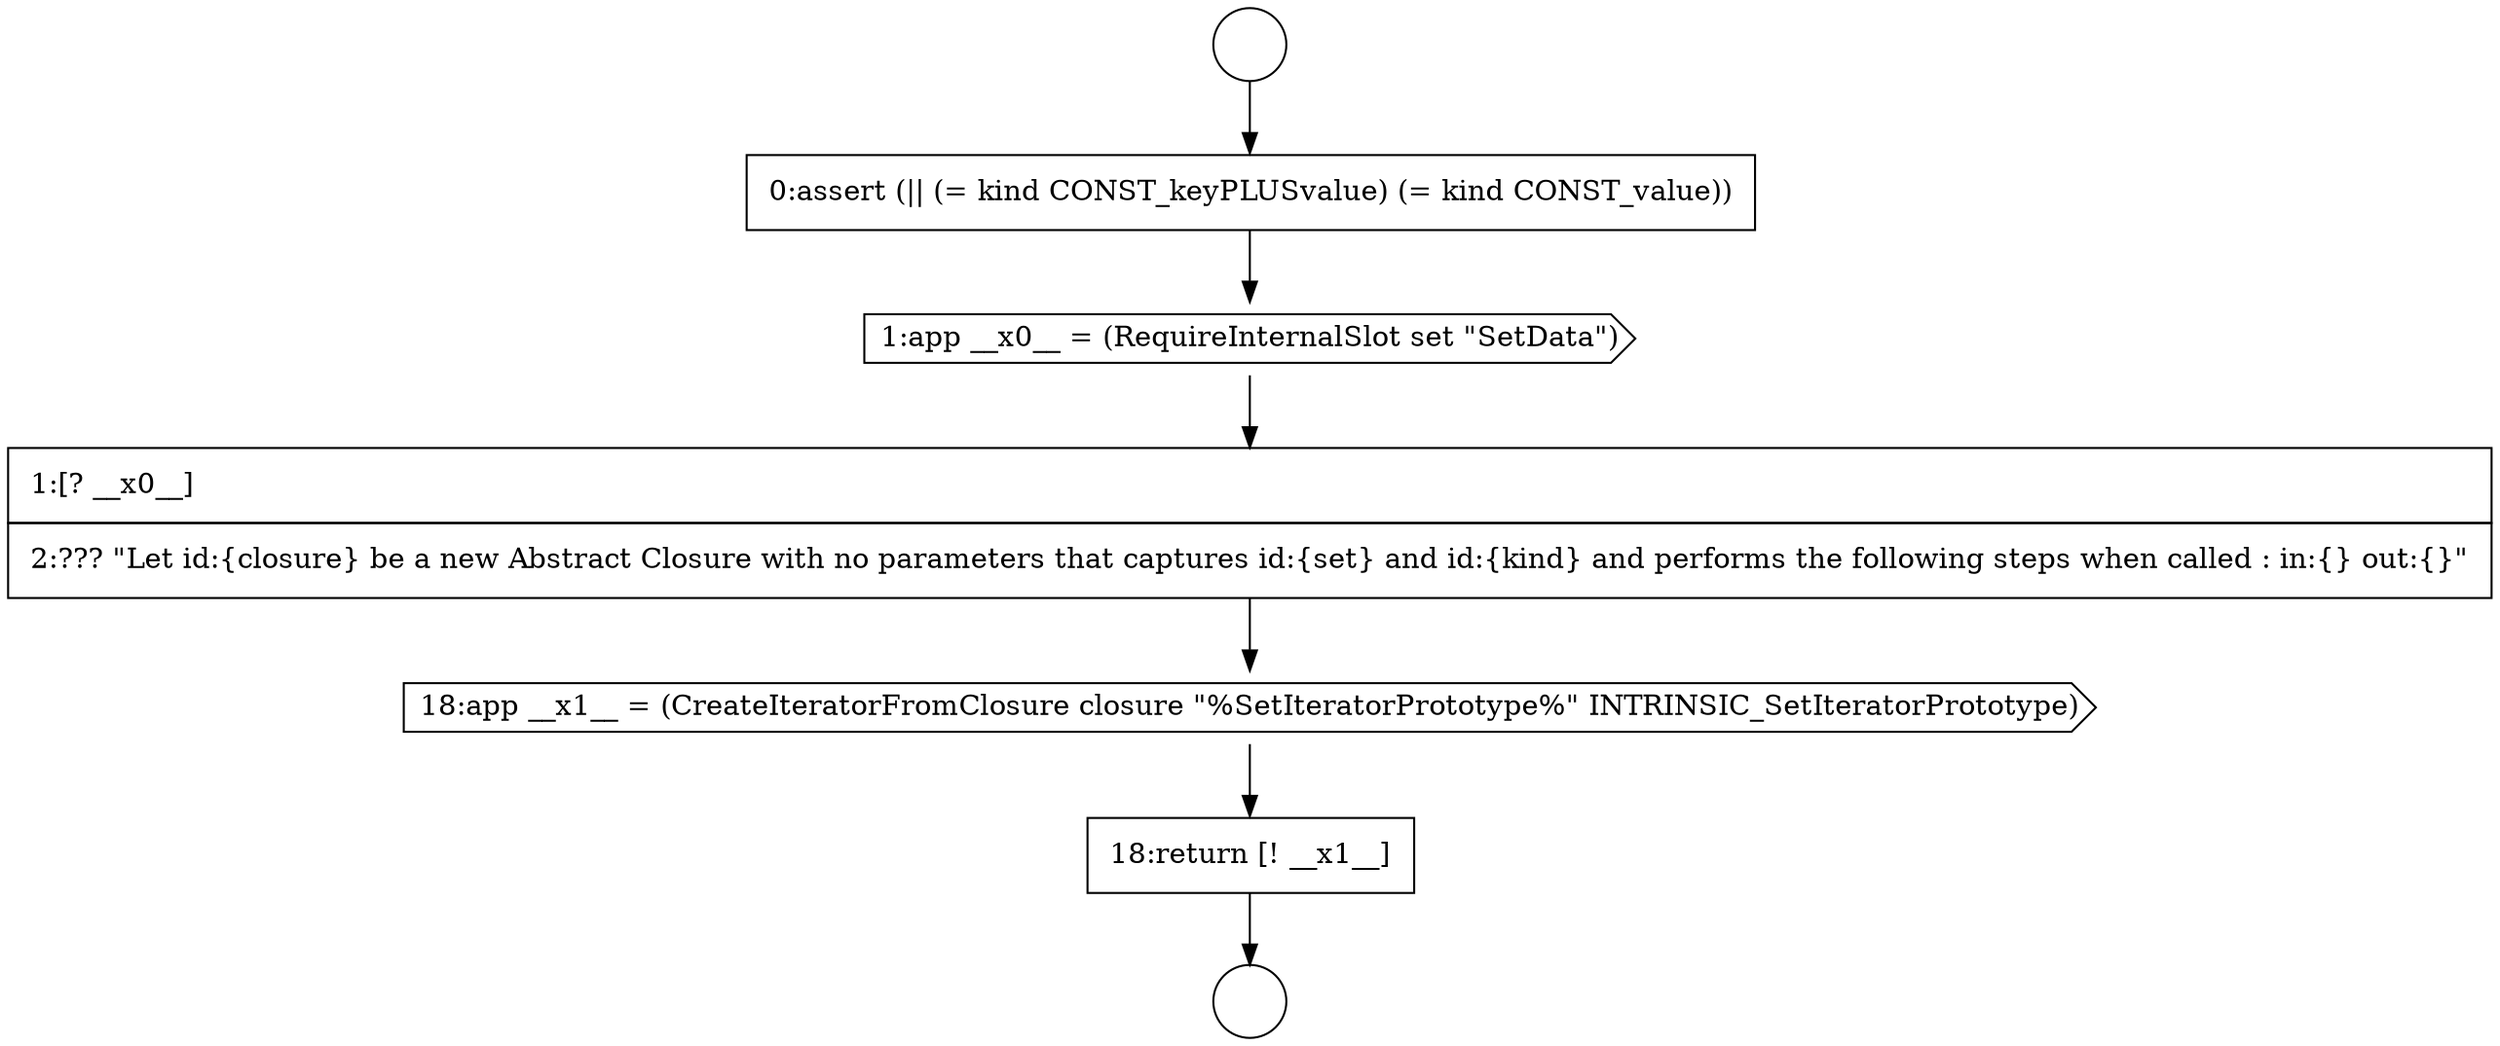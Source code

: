 digraph {
  node17285 [shape=cds, label=<<font color="black">18:app __x1__ = (CreateIteratorFromClosure closure &quot;%SetIteratorPrototype%&quot; INTRINSIC_SetIteratorPrototype)</font>> color="black" fillcolor="white" style=filled]
  node17286 [shape=none, margin=0, label=<<font color="black">
    <table border="0" cellborder="1" cellspacing="0" cellpadding="10">
      <tr><td align="left">18:return [! __x1__]</td></tr>
    </table>
  </font>> color="black" fillcolor="white" style=filled]
  node17282 [shape=none, margin=0, label=<<font color="black">
    <table border="0" cellborder="1" cellspacing="0" cellpadding="10">
      <tr><td align="left">0:assert (|| (= kind CONST_keyPLUSvalue) (= kind CONST_value))</td></tr>
    </table>
  </font>> color="black" fillcolor="white" style=filled]
  node17280 [shape=circle label=" " color="black" fillcolor="white" style=filled]
  node17281 [shape=circle label=" " color="black" fillcolor="white" style=filled]
  node17283 [shape=cds, label=<<font color="black">1:app __x0__ = (RequireInternalSlot set &quot;SetData&quot;)</font>> color="black" fillcolor="white" style=filled]
  node17284 [shape=none, margin=0, label=<<font color="black">
    <table border="0" cellborder="1" cellspacing="0" cellpadding="10">
      <tr><td align="left">1:[? __x0__]</td></tr>
      <tr><td align="left">2:??? &quot;Let id:{closure} be a new Abstract Closure with no parameters that captures id:{set} and id:{kind} and performs the following steps when called : in:{} out:{}&quot;</td></tr>
    </table>
  </font>> color="black" fillcolor="white" style=filled]
  node17283 -> node17284 [ color="black"]
  node17286 -> node17281 [ color="black"]
  node17280 -> node17282 [ color="black"]
  node17285 -> node17286 [ color="black"]
  node17284 -> node17285 [ color="black"]
  node17282 -> node17283 [ color="black"]
}
